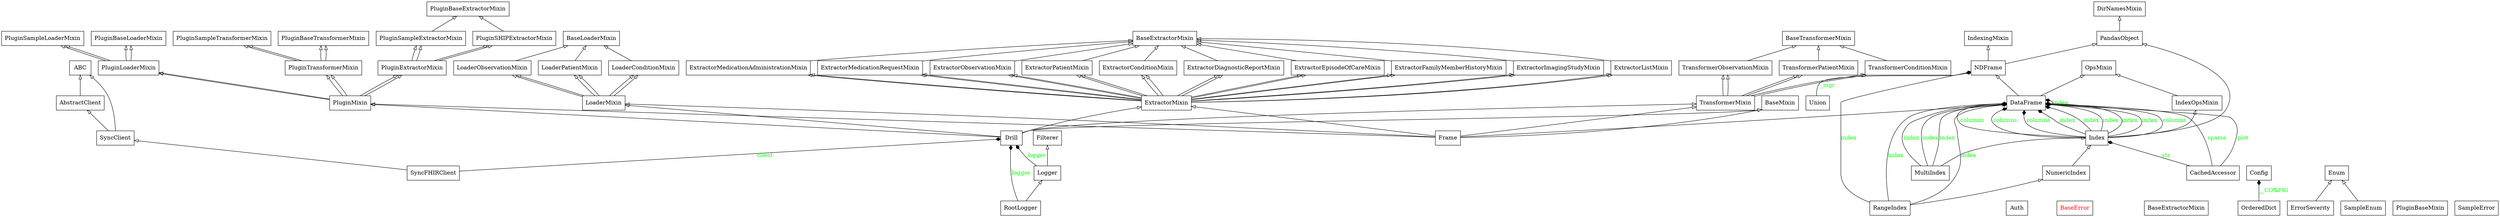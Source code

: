 digraph "classes_fhirdrill" {
rankdir=BT
charset="utf-8"
"abc.ABC" [color="black", fontcolor="black", label="ABC", shape="record", style="solid"];
"fhirpy.base.lib.AbstractClient" [color="black", fontcolor="black", label="AbstractClient", shape="record", style="solid"];
"fhirdrill.auth.Auth" [color="black", fontcolor="black", label="Auth", shape="record", style="solid"];
"fhirdrill.exceptions.BaseError" [color="black", fontcolor="red", label="BaseError", shape="record", style="solid"];
"fhirdrill.extraction.base.BaseExtractorMixin" [color="black", fontcolor="black", label="BaseExtractorMixin", shape="record", style="solid"];
"fhirdrill.extraction.sample.BaseExtractorMixin" [color="black", fontcolor="black", label="BaseExtractorMixin", shape="record", style="solid"];
"fhirdrill.load.base.BaseLoaderMixin" [color="black", fontcolor="black", label="BaseLoaderMixin", shape="record", style="solid"];
"fhirdrill.base.BaseMixin" [color="black", fontcolor="black", label="BaseMixin", shape="record", style="solid"];
"fhirdrill.transformation.base.BaseTransformerMixin" [color="black", fontcolor="black", label="BaseTransformerMixin", shape="record", style="solid"];
"pandas.core.accessor.CachedAccessor" [color="black", fontcolor="black", label="CachedAccessor", shape="record", style="solid"];
"fhirdrill.config.Config" [color="black", fontcolor="black", label="Config", shape="record", style="solid"];
"pandas.core.frame.DataFrame" [color="black", fontcolor="black", label="DataFrame", shape="record", style="solid"];
"pandas.core.accessor.DirNamesMixin" [color="black", fontcolor="black", label="DirNamesMixin", shape="record", style="solid"];
"fhirdrill.drill.Drill" [color="black", fontcolor="black", label="Drill", shape="record", style="solid"];
"enum.Enum" [color="black", fontcolor="black", label="Enum", shape="record", style="solid"];
"fhirdrill.exceptions.ErrorSeverity" [color="black", fontcolor="black", label="ErrorSeverity", shape="record", style="solid"];
"fhirdrill.extraction.condition.ExtractorConditionMixin" [color="black", fontcolor="black", label="ExtractorConditionMixin", shape="record", style="solid"];
"fhirdrill.extraction.diagnosticreport.ExtractorDiagnosticReportMixin" [color="black", fontcolor="black", label="ExtractorDiagnosticReportMixin", shape="record", style="solid"];
"fhirdrill.extraction.episodeofcare.ExtractorEpisodeOfCareMixin" [color="black", fontcolor="black", label="ExtractorEpisodeOfCareMixin", shape="record", style="solid"];
"fhirdrill.extraction.familymemberhistory.ExtractorFamilyMemberHistoryMixin" [color="black", fontcolor="black", label="ExtractorFamilyMemberHistoryMixin", shape="record", style="solid"];
"fhirdrill.extraction.imagingstudy.ExtractorImagingStudyMixin" [color="black", fontcolor="black", label="ExtractorImagingStudyMixin", shape="record", style="solid"];
"fhirdrill.extraction.list.ExtractorListMixin" [color="black", fontcolor="black", label="ExtractorListMixin", shape="record", style="solid"];
"fhirdrill.extraction.medicationadministration.ExtractorMedicationAdministrationMixin" [color="black", fontcolor="black", label="ExtractorMedicationAdministrationMixin", shape="record", style="solid"];
"fhirdrill.extraction.medicationrequest.ExtractorMedicationRequestMixin" [color="black", fontcolor="black", label="ExtractorMedicationRequestMixin", shape="record", style="solid"];
"fhirdrill.extraction.ExtractorMixin" [color="black", fontcolor="black", label="ExtractorMixin", shape="record", style="solid"];
"fhirdrill.extraction.ExtractorMixin" [color="black", fontcolor="black", label="ExtractorMixin", shape="record", style="solid"];
"fhirdrill.extraction.observation.ExtractorObservationMixin" [color="black", fontcolor="black", label="ExtractorObservationMixin", shape="record", style="solid"];
"fhirdrill.extraction.patient.ExtractorPatientMixin" [color="black", fontcolor="black", label="ExtractorPatientMixin", shape="record", style="solid"];
"logging.Filterer" [color="black", fontcolor="black", label="Filterer", shape="record", style="solid"];
"fhirdrill.base.Frame" [color="black", fontcolor="black", label="Frame", shape="record", style="solid"];
"pandas.core.indexes.base.Index" [color="black", fontcolor="black", label="Index", shape="record", style="solid"];
"pandas.core.base.IndexOpsMixin" [color="black", fontcolor="black", label="IndexOpsMixin", shape="record", style="solid"];
"pandas.core.indexing.IndexingMixin" [color="black", fontcolor="black", label="IndexingMixin", shape="record", style="solid"];
"fhirdrill.load.condition.LoaderConditionMixin" [color="black", fontcolor="black", label="LoaderConditionMixin", shape="record", style="solid"];
"fhirdrill.load.LoaderMixin" [color="black", fontcolor="black", label="LoaderMixin", shape="record", style="solid"];
"fhirdrill.load.LoaderMixin" [color="black", fontcolor="black", label="LoaderMixin", shape="record", style="solid"];
"fhirdrill.load.observation.LoaderObservationMixin" [color="black", fontcolor="black", label="LoaderObservationMixin", shape="record", style="solid"];
"fhirdrill.load.patient.LoaderPatientMixin" [color="black", fontcolor="black", label="LoaderPatientMixin", shape="record", style="solid"];
"logging.Logger" [color="black", fontcolor="black", label="Logger", shape="record", style="solid"];
"pandas.core.indexes.multi.MultiIndex" [color="black", fontcolor="black", label="MultiIndex", shape="record", style="solid"];
"pandas.core.generic.NDFrame" [color="black", fontcolor="black", label="NDFrame", shape="record", style="solid"];
"pandas.core.indexes.numeric.NumericIndex" [color="black", fontcolor="black", label="NumericIndex", shape="record", style="solid"];
"pandas.core.arraylike.OpsMixin" [color="black", fontcolor="black", label="OpsMixin", shape="record", style="solid"];
"collections.OrderedDict" [color="black", fontcolor="black", label="OrderedDict", shape="record", style="solid"];
"pandas.core.base.PandasObject" [color="black", fontcolor="black", label="PandasObject", shape="record", style="solid"];
"fhirdrill.custom.extraction.base.PluginBaseExtractorMixin" [color="black", fontcolor="black", label="PluginBaseExtractorMixin", shape="record", style="solid"];
"fhirdrill.custom.load.base.PluginBaseLoaderMixin" [color="black", fontcolor="black", label="PluginBaseLoaderMixin", shape="record", style="solid"];
"fhirdrill.custom.base.PluginBaseMixin" [color="black", fontcolor="black", label="PluginBaseMixin", shape="record", style="solid"];
"fhirdrill.custom.transformation.base.PluginBaseTransformerMixin" [color="black", fontcolor="black", label="PluginBaseTransformerMixin", shape="record", style="solid"];
"fhirdrill.custom.extraction.PluginExtractorMixin" [color="black", fontcolor="black", label="PluginExtractorMixin", shape="record", style="solid"];
"fhirdrill.custom.extraction.PluginExtractorMixin" [color="black", fontcolor="black", label="PluginExtractorMixin", shape="record", style="solid"];
"fhirdrill.custom.load.PluginLoaderMixin" [color="black", fontcolor="black", label="PluginLoaderMixin", shape="record", style="solid"];
"fhirdrill.custom.load.PluginLoaderMixin" [color="black", fontcolor="black", label="PluginLoaderMixin", shape="record", style="solid"];
"fhirdrill.custom.PluginMixin" [color="black", fontcolor="black", label="PluginMixin", shape="record", style="solid"];
"fhirdrill.custom.PluginMixin" [color="black", fontcolor="black", label="PluginMixin", shape="record", style="solid"];
"fhirdrill.custom.extraction.ship.PluginSHIPExtractorMixin" [color="black", fontcolor="black", label="PluginSHIPExtractorMixin", shape="record", style="solid"];
"fhirdrill.custom.extraction.sample.PluginSampleExtractorMixin" [color="black", fontcolor="black", label="PluginSampleExtractorMixin", shape="record", style="solid"];
"fhirdrill.custom.load.sample.PluginSampleLoaderMixin" [color="black", fontcolor="black", label="PluginSampleLoaderMixin", shape="record", style="solid"];
"fhirdrill.custom.transformation.sample.PluginSampleTransformerMixin" [color="black", fontcolor="black", label="PluginSampleTransformerMixin", shape="record", style="solid"];
"fhirdrill.custom.transformation.PluginTransformerMixin" [color="black", fontcolor="black", label="PluginTransformerMixin", shape="record", style="solid"];
"fhirdrill.custom.transformation.PluginTransformerMixin" [color="black", fontcolor="black", label="PluginTransformerMixin", shape="record", style="solid"];
"pandas.core.indexes.range.RangeIndex" [color="black", fontcolor="black", label="RangeIndex", shape="record", style="solid"];
"logging.RootLogger" [color="black", fontcolor="black", label="RootLogger", shape="record", style="solid"];
"fhirdrill.constants.SampleEnum" [color="black", fontcolor="black", label="SampleEnum", shape="record", style="solid"];
"fhirdrill.exceptions.SampleError" [color="black", fontcolor="black", label="SampleError", shape="record", style="solid"];
"fhirpy.base.lib.SyncClient" [color="black", fontcolor="black", label="SyncClient", shape="record", style="solid"];
"fhirpy.lib.SyncFHIRClient" [color="black", fontcolor="black", label="SyncFHIRClient", shape="record", style="solid"];
"fhirdrill.transformation.condition.TransformerConditionMixin" [color="black", fontcolor="black", label="TransformerConditionMixin", shape="record", style="solid"];
"fhirdrill.transformation.TransformerMixin" [color="black", fontcolor="black", label="TransformerMixin", shape="record", style="solid"];
"fhirdrill.transformation.TransformerMixin" [color="black", fontcolor="black", label="TransformerMixin", shape="record", style="solid"];
"fhirdrill.transformation.observation.TransformerObservationMixin" [color="black", fontcolor="black", label="TransformerObservationMixin", shape="record", style="solid"];
"fhirdrill.transformation.patient.TransformerPatientMixin" [color="black", fontcolor="black", label="TransformerPatientMixin", shape="record", style="solid"];
".Union" [color="black", fontcolor="black", label="Union", shape="record", style="solid"];
"fhirdrill.base.Frame" -> "fhirdrill.base.BaseMixin" [arrowhead="empty", arrowtail="none"];
"fhirdrill.base.Frame" -> "fhirdrill.custom.PluginMixin" [arrowhead="empty", arrowtail="none"];
"fhirdrill.base.Frame" -> "fhirdrill.extraction.ExtractorMixin" [arrowhead="empty", arrowtail="none"];
"fhirdrill.base.Frame" -> "fhirdrill.load.LoaderMixin" [arrowhead="empty", arrowtail="none"];
"fhirdrill.base.Frame" -> "fhirdrill.transformation.TransformerMixin" [arrowhead="empty", arrowtail="none"];
"fhirdrill.base.Frame" -> "pandas.core.frame.DataFrame" [arrowhead="empty", arrowtail="none"];
"fhirdrill.constants.SampleEnum" -> "enum.Enum" [arrowhead="empty", arrowtail="none"];
"fhirdrill.custom.PluginMixin" -> "fhirdrill.custom.extraction.PluginExtractorMixin" [arrowhead="empty", arrowtail="none"];
"fhirdrill.custom.PluginMixin" -> "fhirdrill.custom.extraction.PluginExtractorMixin" [arrowhead="empty", arrowtail="none"];
"fhirdrill.custom.PluginMixin" -> "fhirdrill.custom.load.PluginLoaderMixin" [arrowhead="empty", arrowtail="none"];
"fhirdrill.custom.PluginMixin" -> "fhirdrill.custom.load.PluginLoaderMixin" [arrowhead="empty", arrowtail="none"];
"fhirdrill.custom.PluginMixin" -> "fhirdrill.custom.transformation.PluginTransformerMixin" [arrowhead="empty", arrowtail="none"];
"fhirdrill.custom.PluginMixin" -> "fhirdrill.custom.transformation.PluginTransformerMixin" [arrowhead="empty", arrowtail="none"];
"fhirdrill.custom.extraction.PluginExtractorMixin" -> "fhirdrill.custom.extraction.sample.PluginSampleExtractorMixin" [arrowhead="empty", arrowtail="none"];
"fhirdrill.custom.extraction.PluginExtractorMixin" -> "fhirdrill.custom.extraction.sample.PluginSampleExtractorMixin" [arrowhead="empty", arrowtail="none"];
"fhirdrill.custom.extraction.PluginExtractorMixin" -> "fhirdrill.custom.extraction.ship.PluginSHIPExtractorMixin" [arrowhead="empty", arrowtail="none"];
"fhirdrill.custom.extraction.PluginExtractorMixin" -> "fhirdrill.custom.extraction.ship.PluginSHIPExtractorMixin" [arrowhead="empty", arrowtail="none"];
"fhirdrill.custom.extraction.sample.PluginSampleExtractorMixin" -> "fhirdrill.custom.extraction.base.PluginBaseExtractorMixin" [arrowhead="empty", arrowtail="none"];
"fhirdrill.custom.extraction.ship.PluginSHIPExtractorMixin" -> "fhirdrill.custom.extraction.base.PluginBaseExtractorMixin" [arrowhead="empty", arrowtail="none"];
"fhirdrill.custom.load.PluginLoaderMixin" -> "fhirdrill.custom.load.base.PluginBaseLoaderMixin" [arrowhead="empty", arrowtail="none"];
"fhirdrill.custom.load.PluginLoaderMixin" -> "fhirdrill.custom.load.base.PluginBaseLoaderMixin" [arrowhead="empty", arrowtail="none"];
"fhirdrill.custom.load.PluginLoaderMixin" -> "fhirdrill.custom.load.sample.PluginSampleLoaderMixin" [arrowhead="empty", arrowtail="none"];
"fhirdrill.custom.load.PluginLoaderMixin" -> "fhirdrill.custom.load.sample.PluginSampleLoaderMixin" [arrowhead="empty", arrowtail="none"];
"fhirdrill.custom.transformation.PluginTransformerMixin" -> "fhirdrill.custom.transformation.base.PluginBaseTransformerMixin" [arrowhead="empty", arrowtail="none"];
"fhirdrill.custom.transformation.PluginTransformerMixin" -> "fhirdrill.custom.transformation.base.PluginBaseTransformerMixin" [arrowhead="empty", arrowtail="none"];
"fhirdrill.custom.transformation.PluginTransformerMixin" -> "fhirdrill.custom.transformation.sample.PluginSampleTransformerMixin" [arrowhead="empty", arrowtail="none"];
"fhirdrill.custom.transformation.PluginTransformerMixin" -> "fhirdrill.custom.transformation.sample.PluginSampleTransformerMixin" [arrowhead="empty", arrowtail="none"];
"fhirdrill.drill.Drill" -> "fhirdrill.base.BaseMixin" [arrowhead="empty", arrowtail="none"];
"fhirdrill.drill.Drill" -> "fhirdrill.custom.PluginMixin" [arrowhead="empty", arrowtail="none"];
"fhirdrill.drill.Drill" -> "fhirdrill.extraction.ExtractorMixin" [arrowhead="empty", arrowtail="none"];
"fhirdrill.drill.Drill" -> "fhirdrill.load.LoaderMixin" [arrowhead="empty", arrowtail="none"];
"fhirdrill.drill.Drill" -> "fhirdrill.transformation.TransformerMixin" [arrowhead="empty", arrowtail="none"];
"fhirdrill.exceptions.ErrorSeverity" -> "enum.Enum" [arrowhead="empty", arrowtail="none"];
"fhirdrill.extraction.ExtractorMixin" -> "fhirdrill.extraction.condition.ExtractorConditionMixin" [arrowhead="empty", arrowtail="none"];
"fhirdrill.extraction.ExtractorMixin" -> "fhirdrill.extraction.condition.ExtractorConditionMixin" [arrowhead="empty", arrowtail="none"];
"fhirdrill.extraction.ExtractorMixin" -> "fhirdrill.extraction.diagnosticreport.ExtractorDiagnosticReportMixin" [arrowhead="empty", arrowtail="none"];
"fhirdrill.extraction.ExtractorMixin" -> "fhirdrill.extraction.diagnosticreport.ExtractorDiagnosticReportMixin" [arrowhead="empty", arrowtail="none"];
"fhirdrill.extraction.ExtractorMixin" -> "fhirdrill.extraction.episodeofcare.ExtractorEpisodeOfCareMixin" [arrowhead="empty", arrowtail="none"];
"fhirdrill.extraction.ExtractorMixin" -> "fhirdrill.extraction.episodeofcare.ExtractorEpisodeOfCareMixin" [arrowhead="empty", arrowtail="none"];
"fhirdrill.extraction.ExtractorMixin" -> "fhirdrill.extraction.familymemberhistory.ExtractorFamilyMemberHistoryMixin" [arrowhead="empty", arrowtail="none"];
"fhirdrill.extraction.ExtractorMixin" -> "fhirdrill.extraction.familymemberhistory.ExtractorFamilyMemberHistoryMixin" [arrowhead="empty", arrowtail="none"];
"fhirdrill.extraction.ExtractorMixin" -> "fhirdrill.extraction.imagingstudy.ExtractorImagingStudyMixin" [arrowhead="empty", arrowtail="none"];
"fhirdrill.extraction.ExtractorMixin" -> "fhirdrill.extraction.imagingstudy.ExtractorImagingStudyMixin" [arrowhead="empty", arrowtail="none"];
"fhirdrill.extraction.ExtractorMixin" -> "fhirdrill.extraction.list.ExtractorListMixin" [arrowhead="empty", arrowtail="none"];
"fhirdrill.extraction.ExtractorMixin" -> "fhirdrill.extraction.list.ExtractorListMixin" [arrowhead="empty", arrowtail="none"];
"fhirdrill.extraction.ExtractorMixin" -> "fhirdrill.extraction.medicationadministration.ExtractorMedicationAdministrationMixin" [arrowhead="empty", arrowtail="none"];
"fhirdrill.extraction.ExtractorMixin" -> "fhirdrill.extraction.medicationadministration.ExtractorMedicationAdministrationMixin" [arrowhead="empty", arrowtail="none"];
"fhirdrill.extraction.ExtractorMixin" -> "fhirdrill.extraction.medicationrequest.ExtractorMedicationRequestMixin" [arrowhead="empty", arrowtail="none"];
"fhirdrill.extraction.ExtractorMixin" -> "fhirdrill.extraction.medicationrequest.ExtractorMedicationRequestMixin" [arrowhead="empty", arrowtail="none"];
"fhirdrill.extraction.ExtractorMixin" -> "fhirdrill.extraction.observation.ExtractorObservationMixin" [arrowhead="empty", arrowtail="none"];
"fhirdrill.extraction.ExtractorMixin" -> "fhirdrill.extraction.observation.ExtractorObservationMixin" [arrowhead="empty", arrowtail="none"];
"fhirdrill.extraction.ExtractorMixin" -> "fhirdrill.extraction.patient.ExtractorPatientMixin" [arrowhead="empty", arrowtail="none"];
"fhirdrill.extraction.ExtractorMixin" -> "fhirdrill.extraction.patient.ExtractorPatientMixin" [arrowhead="empty", arrowtail="none"];
"fhirdrill.extraction.condition.ExtractorConditionMixin" -> "fhirdrill.extraction.base.BaseExtractorMixin" [arrowhead="empty", arrowtail="none"];
"fhirdrill.extraction.diagnosticreport.ExtractorDiagnosticReportMixin" -> "fhirdrill.extraction.base.BaseExtractorMixin" [arrowhead="empty", arrowtail="none"];
"fhirdrill.extraction.episodeofcare.ExtractorEpisodeOfCareMixin" -> "fhirdrill.extraction.base.BaseExtractorMixin" [arrowhead="empty", arrowtail="none"];
"fhirdrill.extraction.familymemberhistory.ExtractorFamilyMemberHistoryMixin" -> "fhirdrill.extraction.base.BaseExtractorMixin" [arrowhead="empty", arrowtail="none"];
"fhirdrill.extraction.imagingstudy.ExtractorImagingStudyMixin" -> "fhirdrill.extraction.base.BaseExtractorMixin" [arrowhead="empty", arrowtail="none"];
"fhirdrill.extraction.list.ExtractorListMixin" -> "fhirdrill.extraction.base.BaseExtractorMixin" [arrowhead="empty", arrowtail="none"];
"fhirdrill.extraction.medicationadministration.ExtractorMedicationAdministrationMixin" -> "fhirdrill.extraction.base.BaseExtractorMixin" [arrowhead="empty", arrowtail="none"];
"fhirdrill.extraction.medicationrequest.ExtractorMedicationRequestMixin" -> "fhirdrill.extraction.base.BaseExtractorMixin" [arrowhead="empty", arrowtail="none"];
"fhirdrill.extraction.observation.ExtractorObservationMixin" -> "fhirdrill.extraction.base.BaseExtractorMixin" [arrowhead="empty", arrowtail="none"];
"fhirdrill.extraction.patient.ExtractorPatientMixin" -> "fhirdrill.extraction.base.BaseExtractorMixin" [arrowhead="empty", arrowtail="none"];
"fhirdrill.load.LoaderMixin" -> "fhirdrill.load.condition.LoaderConditionMixin" [arrowhead="empty", arrowtail="none"];
"fhirdrill.load.LoaderMixin" -> "fhirdrill.load.condition.LoaderConditionMixin" [arrowhead="empty", arrowtail="none"];
"fhirdrill.load.LoaderMixin" -> "fhirdrill.load.observation.LoaderObservationMixin" [arrowhead="empty", arrowtail="none"];
"fhirdrill.load.LoaderMixin" -> "fhirdrill.load.observation.LoaderObservationMixin" [arrowhead="empty", arrowtail="none"];
"fhirdrill.load.LoaderMixin" -> "fhirdrill.load.patient.LoaderPatientMixin" [arrowhead="empty", arrowtail="none"];
"fhirdrill.load.LoaderMixin" -> "fhirdrill.load.patient.LoaderPatientMixin" [arrowhead="empty", arrowtail="none"];
"fhirdrill.load.condition.LoaderConditionMixin" -> "fhirdrill.load.base.BaseLoaderMixin" [arrowhead="empty", arrowtail="none"];
"fhirdrill.load.observation.LoaderObservationMixin" -> "fhirdrill.load.base.BaseLoaderMixin" [arrowhead="empty", arrowtail="none"];
"fhirdrill.load.patient.LoaderPatientMixin" -> "fhirdrill.load.base.BaseLoaderMixin" [arrowhead="empty", arrowtail="none"];
"fhirdrill.transformation.TransformerMixin" -> "fhirdrill.transformation.condition.TransformerConditionMixin" [arrowhead="empty", arrowtail="none"];
"fhirdrill.transformation.TransformerMixin" -> "fhirdrill.transformation.condition.TransformerConditionMixin" [arrowhead="empty", arrowtail="none"];
"fhirdrill.transformation.TransformerMixin" -> "fhirdrill.transformation.observation.TransformerObservationMixin" [arrowhead="empty", arrowtail="none"];
"fhirdrill.transformation.TransformerMixin" -> "fhirdrill.transformation.observation.TransformerObservationMixin" [arrowhead="empty", arrowtail="none"];
"fhirdrill.transformation.TransformerMixin" -> "fhirdrill.transformation.patient.TransformerPatientMixin" [arrowhead="empty", arrowtail="none"];
"fhirdrill.transformation.TransformerMixin" -> "fhirdrill.transformation.patient.TransformerPatientMixin" [arrowhead="empty", arrowtail="none"];
"fhirdrill.transformation.condition.TransformerConditionMixin" -> "fhirdrill.transformation.base.BaseTransformerMixin" [arrowhead="empty", arrowtail="none"];
"fhirdrill.transformation.observation.TransformerObservationMixin" -> "fhirdrill.transformation.base.BaseTransformerMixin" [arrowhead="empty", arrowtail="none"];
"fhirdrill.transformation.patient.TransformerPatientMixin" -> "fhirdrill.transformation.base.BaseTransformerMixin" [arrowhead="empty", arrowtail="none"];
"fhirpy.base.lib.AbstractClient" -> "abc.ABC" [arrowhead="empty", arrowtail="none"];
"fhirpy.base.lib.SyncClient" -> "abc.ABC" [arrowhead="empty", arrowtail="none"];
"fhirpy.base.lib.SyncClient" -> "fhirpy.base.lib.AbstractClient" [arrowhead="empty", arrowtail="none"];
"fhirpy.lib.SyncFHIRClient" -> "fhirpy.base.lib.SyncClient" [arrowhead="empty", arrowtail="none"];
"logging.Logger" -> "logging.Filterer" [arrowhead="empty", arrowtail="none"];
"logging.RootLogger" -> "logging.Logger" [arrowhead="empty", arrowtail="none"];
"pandas.core.base.IndexOpsMixin" -> "pandas.core.arraylike.OpsMixin" [arrowhead="empty", arrowtail="none"];
"pandas.core.base.PandasObject" -> "pandas.core.accessor.DirNamesMixin" [arrowhead="empty", arrowtail="none"];
"pandas.core.frame.DataFrame" -> "pandas.core.arraylike.OpsMixin" [arrowhead="empty", arrowtail="none"];
"pandas.core.frame.DataFrame" -> "pandas.core.generic.NDFrame" [arrowhead="empty", arrowtail="none"];
"pandas.core.generic.NDFrame" -> "pandas.core.base.PandasObject" [arrowhead="empty", arrowtail="none"];
"pandas.core.generic.NDFrame" -> "pandas.core.indexing.IndexingMixin" [arrowhead="empty", arrowtail="none"];
"pandas.core.indexes.base.Index" -> "pandas.core.base.IndexOpsMixin" [arrowhead="empty", arrowtail="none"];
"pandas.core.indexes.base.Index" -> "pandas.core.base.PandasObject" [arrowhead="empty", arrowtail="none"];
"pandas.core.indexes.multi.MultiIndex" -> "pandas.core.indexes.base.Index" [arrowhead="empty", arrowtail="none"];
"pandas.core.indexes.numeric.NumericIndex" -> "pandas.core.indexes.base.Index" [arrowhead="empty", arrowtail="none"];
"pandas.core.indexes.range.RangeIndex" -> "pandas.core.indexes.numeric.NumericIndex" [arrowhead="empty", arrowtail="none"];
".Union" -> "pandas.core.generic.NDFrame" [arrowhead="diamond", arrowtail="none", fontcolor="green", label="_mgr", style="solid"];
"collections.OrderedDict" -> "fhirdrill.config.Config" [arrowhead="diamond", arrowtail="none", fontcolor="green", label="__CONFIG", style="solid"];
"fhirpy.lib.SyncFHIRClient" -> "fhirdrill.drill.Drill" [arrowhead="diamond", arrowtail="none", fontcolor="green", label="client", style="solid"];
"logging.Logger" -> "fhirdrill.drill.Drill" [arrowhead="diamond", arrowtail="none", fontcolor="green", label="logger", style="solid"];
"logging.RootLogger" -> "fhirdrill.drill.Drill" [arrowhead="diamond", arrowtail="none", fontcolor="green", label="logger", style="solid"];
"pandas.core.accessor.CachedAccessor" -> "pandas.core.frame.DataFrame" [arrowhead="diamond", arrowtail="none", fontcolor="green", label="plot", style="solid"];
"pandas.core.accessor.CachedAccessor" -> "pandas.core.frame.DataFrame" [arrowhead="diamond", arrowtail="none", fontcolor="green", label="sparse", style="solid"];
"pandas.core.accessor.CachedAccessor" -> "pandas.core.indexes.base.Index" [arrowhead="diamond", arrowtail="none", fontcolor="green", label="str", style="solid"];
"pandas.core.frame.DataFrame" -> "pandas.core.frame.DataFrame" [arrowhead="diamond", arrowtail="none", fontcolor="green", label="index", style="solid"];
"pandas.core.indexes.base.Index" -> "pandas.core.frame.DataFrame" [arrowhead="diamond", arrowtail="none", fontcolor="green", label="columns", style="solid"];
"pandas.core.indexes.base.Index" -> "pandas.core.frame.DataFrame" [arrowhead="diamond", arrowtail="none", fontcolor="green", label="columns", style="solid"];
"pandas.core.indexes.base.Index" -> "pandas.core.frame.DataFrame" [arrowhead="diamond", arrowtail="none", fontcolor="green", label="columns", style="solid"];
"pandas.core.indexes.base.Index" -> "pandas.core.frame.DataFrame" [arrowhead="diamond", arrowtail="none", fontcolor="green", label="index", style="solid"];
"pandas.core.indexes.base.Index" -> "pandas.core.frame.DataFrame" [arrowhead="diamond", arrowtail="none", fontcolor="green", label="index", style="solid"];
"pandas.core.indexes.base.Index" -> "pandas.core.frame.DataFrame" [arrowhead="diamond", arrowtail="none", fontcolor="green", label="index", style="solid"];
"pandas.core.indexes.base.Index" -> "pandas.core.frame.DataFrame" [arrowhead="diamond", arrowtail="none", fontcolor="green", label="index", style="solid"];
"pandas.core.indexes.base.Index" -> "pandas.core.frame.DataFrame" [arrowhead="diamond", arrowtail="none", fontcolor="green", label="index", style="solid"];
"pandas.core.indexes.base.Index" -> "pandas.core.frame.DataFrame" [arrowhead="diamond", arrowtail="none", fontcolor="green", label="columns", style="solid"];
"pandas.core.indexes.multi.MultiIndex" -> "pandas.core.frame.DataFrame" [arrowhead="diamond", arrowtail="none", fontcolor="green", label="index", style="solid"];
"pandas.core.indexes.multi.MultiIndex" -> "pandas.core.frame.DataFrame" [arrowhead="diamond", arrowtail="none", fontcolor="green", label="index", style="solid"];
"pandas.core.indexes.multi.MultiIndex" -> "pandas.core.frame.DataFrame" [arrowhead="diamond", arrowtail="none", fontcolor="green", label="index", style="solid"];
"pandas.core.indexes.range.RangeIndex" -> "pandas.core.frame.DataFrame" [arrowhead="diamond", arrowtail="none", fontcolor="green", label="index", style="solid"];
"pandas.core.indexes.range.RangeIndex" -> "pandas.core.frame.DataFrame" [arrowhead="diamond", arrowtail="none", fontcolor="green", label="index", style="solid"];
"pandas.core.indexes.range.RangeIndex" -> "pandas.core.generic.NDFrame" [arrowhead="diamond", arrowtail="none", fontcolor="green", label="index", style="solid"];
}

